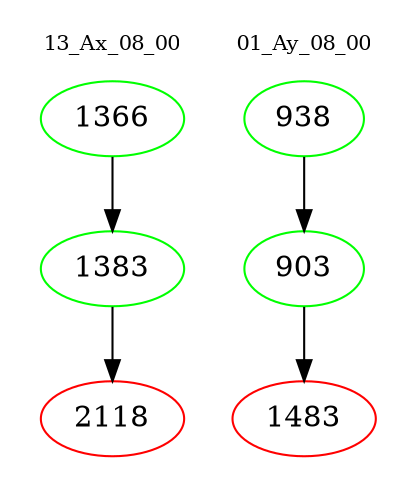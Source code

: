 digraph{
subgraph cluster_0 {
color = white
label = "13_Ax_08_00";
fontsize=10;
T0_1366 [label="1366", color="green"]
T0_1366 -> T0_1383 [color="black"]
T0_1383 [label="1383", color="green"]
T0_1383 -> T0_2118 [color="black"]
T0_2118 [label="2118", color="red"]
}
subgraph cluster_1 {
color = white
label = "01_Ay_08_00";
fontsize=10;
T1_938 [label="938", color="green"]
T1_938 -> T1_903 [color="black"]
T1_903 [label="903", color="green"]
T1_903 -> T1_1483 [color="black"]
T1_1483 [label="1483", color="red"]
}
}
